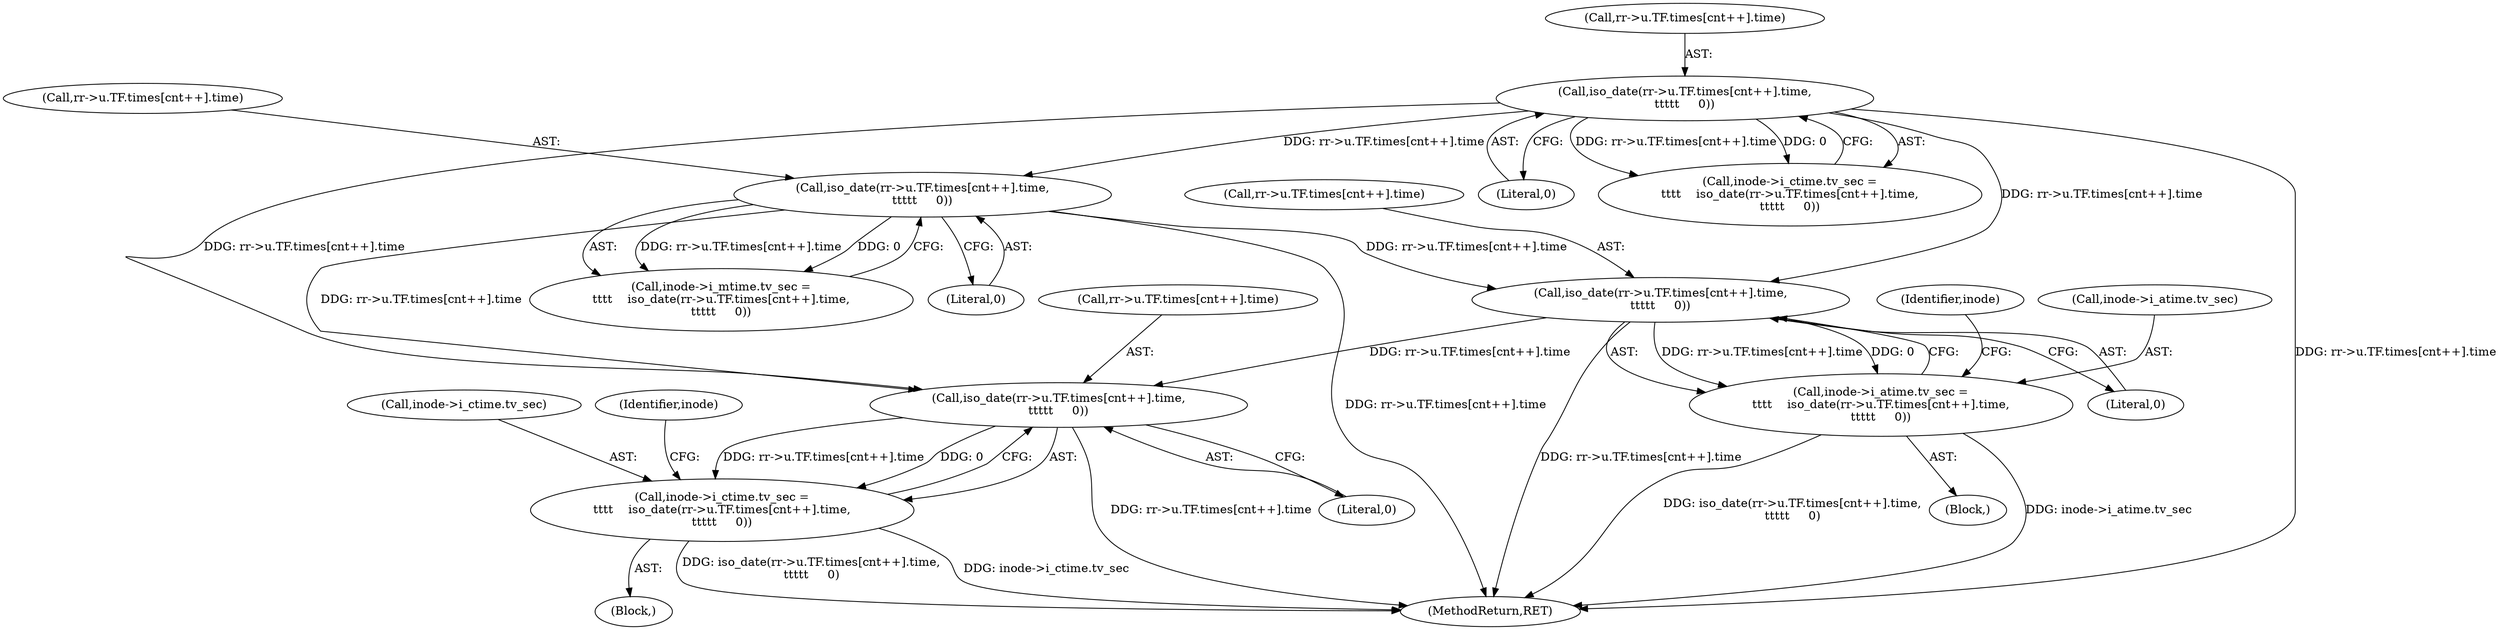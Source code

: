 digraph "0_linux_410dd3cf4c9b36f27ed4542ee18b1af5e68645a4_2@array" {
"1000530" [label="(Call,iso_date(rr->u.TF.times[cnt++].time,\n\t\t\t\t\t     0))"];
"1000454" [label="(Call,iso_date(rr->u.TF.times[cnt++].time,\n\t\t\t\t\t     0))"];
"1000492" [label="(Call,iso_date(rr->u.TF.times[cnt++].time,\n\t\t\t\t\t     0))"];
"1000524" [label="(Call,inode->i_atime.tv_sec =\n\t\t\t\t    iso_date(rr->u.TF.times[cnt++].time,\n\t\t\t\t\t     0))"];
"1000568" [label="(Call,iso_date(rr->u.TF.times[cnt++].time,\n\t\t\t\t\t     0))"];
"1000562" [label="(Call,inode->i_ctime.tv_sec =\n\t\t\t\t    iso_date(rr->u.TF.times[cnt++].time,\n\t\t\t\t\t     0))"];
"1000568" [label="(Call,iso_date(rr->u.TF.times[cnt++].time,\n\t\t\t\t\t     0))"];
"1000547" [label="(Identifier,inode)"];
"1001007" [label="(MethodReturn,RET)"];
"1000493" [label="(Call,rr->u.TF.times[cnt++].time)"];
"1000505" [label="(Literal,0)"];
"1000581" [label="(Literal,0)"];
"1000467" [label="(Literal,0)"];
"1000563" [label="(Call,inode->i_ctime.tv_sec)"];
"1000448" [label="(Call,inode->i_ctime.tv_sec =\n\t\t\t\t    iso_date(rr->u.TF.times[cnt++].time,\n\t\t\t\t\t     0))"];
"1000562" [label="(Call,inode->i_ctime.tv_sec =\n\t\t\t\t    iso_date(rr->u.TF.times[cnt++].time,\n\t\t\t\t\t     0))"];
"1000455" [label="(Call,rr->u.TF.times[cnt++].time)"];
"1000531" [label="(Call,rr->u.TF.times[cnt++].time)"];
"1000524" [label="(Call,inode->i_atime.tv_sec =\n\t\t\t\t    iso_date(rr->u.TF.times[cnt++].time,\n\t\t\t\t\t     0))"];
"1000585" [label="(Identifier,inode)"];
"1000486" [label="(Call,inode->i_mtime.tv_sec =\n\t\t\t\t    iso_date(rr->u.TF.times[cnt++].time,\n\t\t\t\t\t     0))"];
"1000530" [label="(Call,iso_date(rr->u.TF.times[cnt++].time,\n\t\t\t\t\t     0))"];
"1000492" [label="(Call,iso_date(rr->u.TF.times[cnt++].time,\n\t\t\t\t\t     0))"];
"1000543" [label="(Literal,0)"];
"1000561" [label="(Block,)"];
"1000523" [label="(Block,)"];
"1000569" [label="(Call,rr->u.TF.times[cnt++].time)"];
"1000454" [label="(Call,iso_date(rr->u.TF.times[cnt++].time,\n\t\t\t\t\t     0))"];
"1000525" [label="(Call,inode->i_atime.tv_sec)"];
"1000530" -> "1000524"  [label="AST: "];
"1000530" -> "1000543"  [label="CFG: "];
"1000531" -> "1000530"  [label="AST: "];
"1000543" -> "1000530"  [label="AST: "];
"1000524" -> "1000530"  [label="CFG: "];
"1000530" -> "1001007"  [label="DDG: rr->u.TF.times[cnt++].time"];
"1000530" -> "1000524"  [label="DDG: rr->u.TF.times[cnt++].time"];
"1000530" -> "1000524"  [label="DDG: 0"];
"1000454" -> "1000530"  [label="DDG: rr->u.TF.times[cnt++].time"];
"1000492" -> "1000530"  [label="DDG: rr->u.TF.times[cnt++].time"];
"1000530" -> "1000568"  [label="DDG: rr->u.TF.times[cnt++].time"];
"1000454" -> "1000448"  [label="AST: "];
"1000454" -> "1000467"  [label="CFG: "];
"1000455" -> "1000454"  [label="AST: "];
"1000467" -> "1000454"  [label="AST: "];
"1000448" -> "1000454"  [label="CFG: "];
"1000454" -> "1001007"  [label="DDG: rr->u.TF.times[cnt++].time"];
"1000454" -> "1000448"  [label="DDG: rr->u.TF.times[cnt++].time"];
"1000454" -> "1000448"  [label="DDG: 0"];
"1000454" -> "1000492"  [label="DDG: rr->u.TF.times[cnt++].time"];
"1000454" -> "1000568"  [label="DDG: rr->u.TF.times[cnt++].time"];
"1000492" -> "1000486"  [label="AST: "];
"1000492" -> "1000505"  [label="CFG: "];
"1000493" -> "1000492"  [label="AST: "];
"1000505" -> "1000492"  [label="AST: "];
"1000486" -> "1000492"  [label="CFG: "];
"1000492" -> "1001007"  [label="DDG: rr->u.TF.times[cnt++].time"];
"1000492" -> "1000486"  [label="DDG: rr->u.TF.times[cnt++].time"];
"1000492" -> "1000486"  [label="DDG: 0"];
"1000492" -> "1000568"  [label="DDG: rr->u.TF.times[cnt++].time"];
"1000524" -> "1000523"  [label="AST: "];
"1000525" -> "1000524"  [label="AST: "];
"1000547" -> "1000524"  [label="CFG: "];
"1000524" -> "1001007"  [label="DDG: inode->i_atime.tv_sec"];
"1000524" -> "1001007"  [label="DDG: iso_date(rr->u.TF.times[cnt++].time,\n\t\t\t\t\t     0)"];
"1000568" -> "1000562"  [label="AST: "];
"1000568" -> "1000581"  [label="CFG: "];
"1000569" -> "1000568"  [label="AST: "];
"1000581" -> "1000568"  [label="AST: "];
"1000562" -> "1000568"  [label="CFG: "];
"1000568" -> "1001007"  [label="DDG: rr->u.TF.times[cnt++].time"];
"1000568" -> "1000562"  [label="DDG: rr->u.TF.times[cnt++].time"];
"1000568" -> "1000562"  [label="DDG: 0"];
"1000562" -> "1000561"  [label="AST: "];
"1000563" -> "1000562"  [label="AST: "];
"1000585" -> "1000562"  [label="CFG: "];
"1000562" -> "1001007"  [label="DDG: inode->i_ctime.tv_sec"];
"1000562" -> "1001007"  [label="DDG: iso_date(rr->u.TF.times[cnt++].time,\n\t\t\t\t\t     0)"];
}
